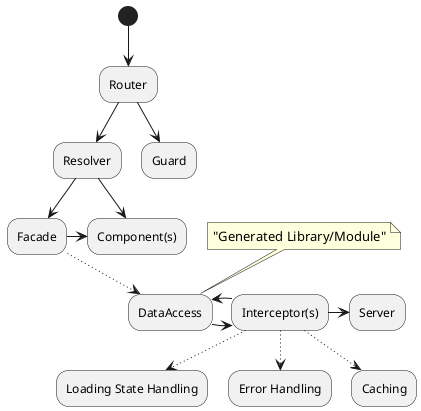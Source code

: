 @startuml


(*) --> "Router"
"Router" --> Guard
"Router" --> Resolver
"Resolver" --> Facade
"Facade" -.> DataAccess

"DataAccess" -> Interceptor(s)
"Interceptor(s)" -> "DataAccess"
note top: "Generated Library/Module"
"Resolver" -> Component(s)
"Facade" -> Component(s)
"Interceptor(s)" -.> Loading State Handling
"Interceptor(s)" -.> Error Handling
"Interceptor(s)" -.> Caching
"Interceptor(s)" -> Server

@enduml
